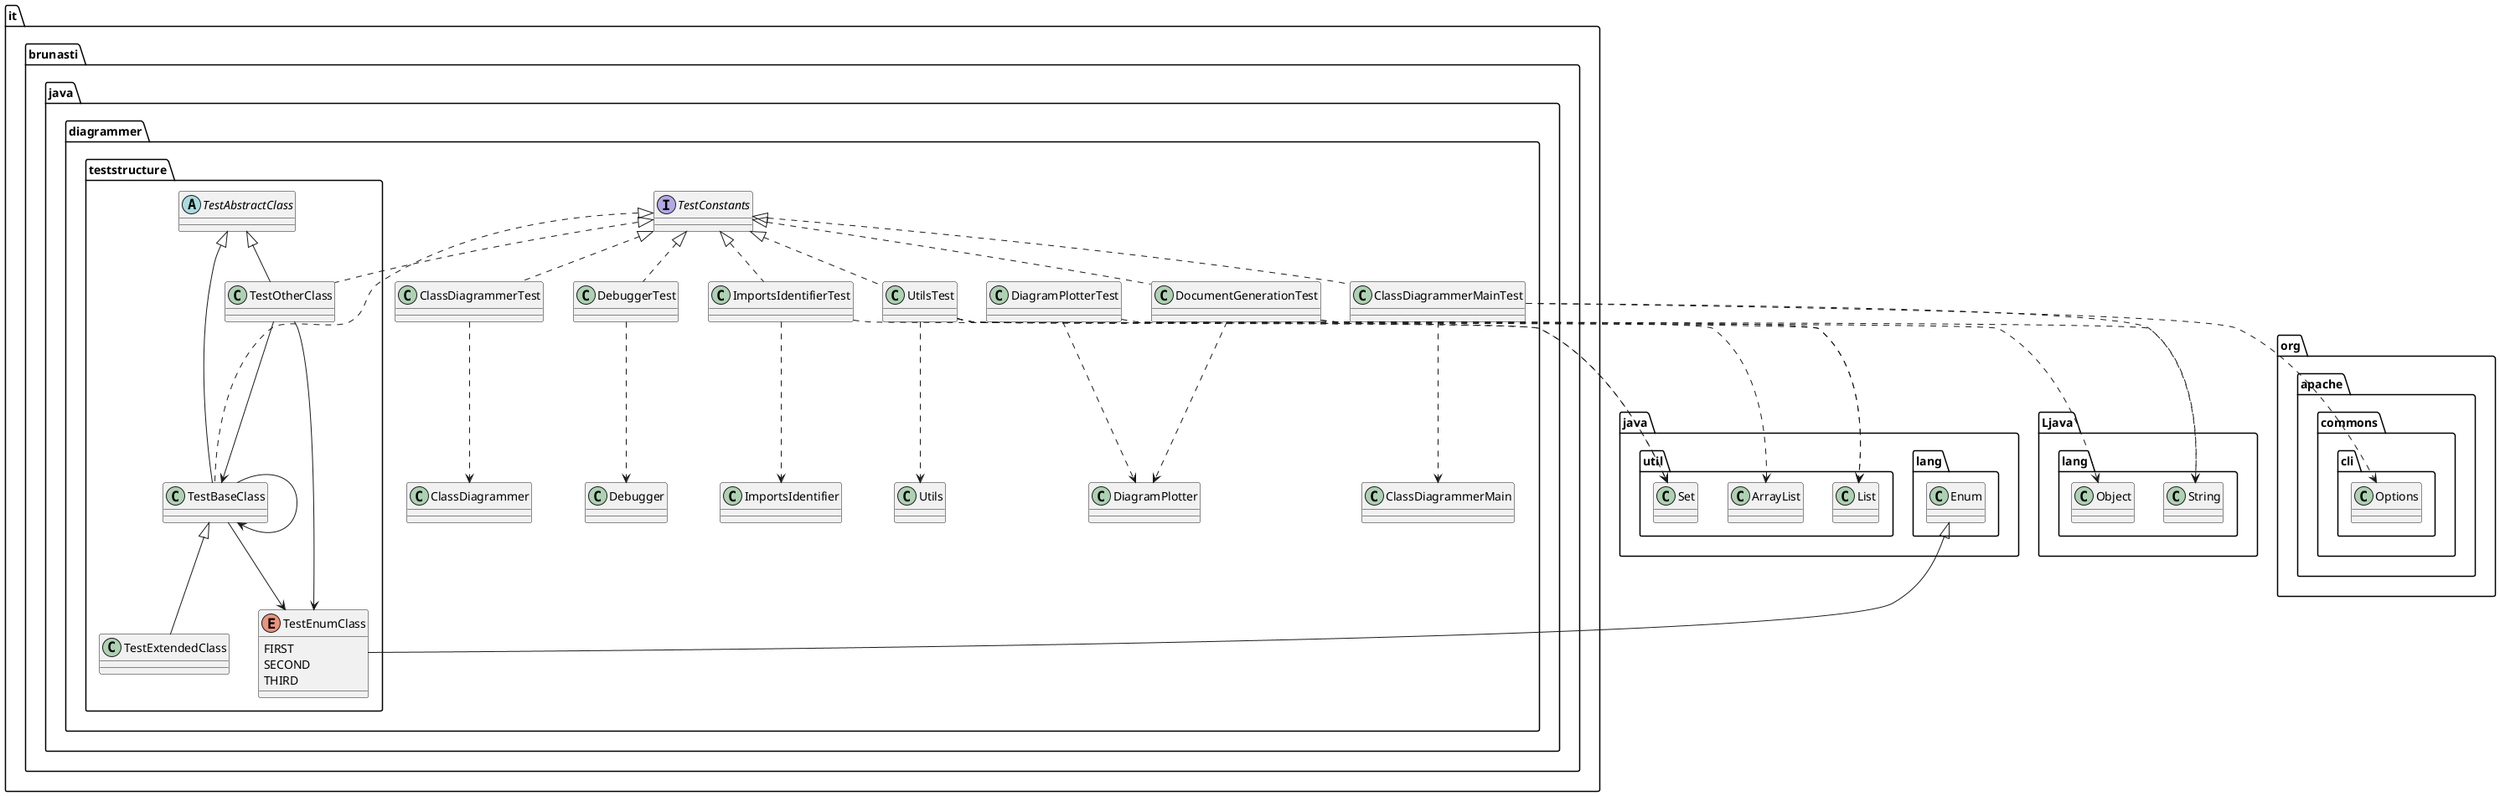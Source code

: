 @startuml
'https://plantuml.com/class-diagram

' GENERATE CLASS DIAGRAM ===========
' Generator       : it.brunasti.java.diagrammer.ClassDiagrammer
' Path            : [./target/test-classes]
' Configuration   : []
' Generated at    : Tue Apr 23 13:54:33 CEST 2024



' CLASSES =======
class it.brunasti.java.diagrammer.ClassDiagrammerTest
class it.brunasti.java.diagrammer.UtilsTest
interface it.brunasti.java.diagrammer.TestConstants
class it.brunasti.java.diagrammer.ImportsIdentifierTest
class it.brunasti.java.diagrammer.teststructure.TestExtendedClass
class it.brunasti.java.diagrammer.teststructure.TestOtherClass
class it.brunasti.java.diagrammer.DocumentGenerationTest
class it.brunasti.java.diagrammer.DiagramPlotterTest
abstract it.brunasti.java.diagrammer.teststructure.TestAbstractClass
class it.brunasti.java.diagrammer.teststructure.TestBaseClass
enum it.brunasti.java.diagrammer.teststructure.TestEnumClass{
  FIRST
  SECOND
  THIRD
}
class it.brunasti.java.diagrammer.ClassDiagrammerMainTest
class it.brunasti.java.diagrammer.DebuggerTest

' INHERITANCES =======
it.brunasti.java.diagrammer.teststructure.TestBaseClass <|-- it.brunasti.java.diagrammer.teststructure.TestExtendedClass
it.brunasti.java.diagrammer.teststructure.TestAbstractClass <|-- it.brunasti.java.diagrammer.teststructure.TestOtherClass
it.brunasti.java.diagrammer.teststructure.TestAbstractClass <|-- it.brunasti.java.diagrammer.teststructure.TestBaseClass
java.lang.Enum <|-- it.brunasti.java.diagrammer.teststructure.TestEnumClass

' IMPLEMENT INTERFACE =======
it.brunasti.java.diagrammer.TestConstants <|.. it.brunasti.java.diagrammer.ClassDiagrammerTest
it.brunasti.java.diagrammer.TestConstants <|.. it.brunasti.java.diagrammer.UtilsTest
it.brunasti.java.diagrammer.TestConstants <|.. it.brunasti.java.diagrammer.ImportsIdentifierTest
it.brunasti.java.diagrammer.TestConstants <|.. it.brunasti.java.diagrammer.teststructure.TestOtherClass
it.brunasti.java.diagrammer.TestConstants <|.. it.brunasti.java.diagrammer.DocumentGenerationTest
it.brunasti.java.diagrammer.TestConstants <|.. it.brunasti.java.diagrammer.teststructure.TestBaseClass
it.brunasti.java.diagrammer.TestConstants <|.. it.brunasti.java.diagrammer.ClassDiagrammerMainTest
it.brunasti.java.diagrammer.TestConstants <|.. it.brunasti.java.diagrammer.DebuggerTest

' FIELDS =======
it.brunasti.java.diagrammer.teststructure.TestOtherClass --> it.brunasti.java.diagrammer.teststructure.TestBaseClass
it.brunasti.java.diagrammer.teststructure.TestOtherClass --> it.brunasti.java.diagrammer.teststructure.TestEnumClass
it.brunasti.java.diagrammer.teststructure.TestBaseClass --> it.brunasti.java.diagrammer.teststructure.TestBaseClass
it.brunasti.java.diagrammer.teststructure.TestBaseClass --> it.brunasti.java.diagrammer.teststructure.TestEnumClass

' USES =======
it.brunasti.java.diagrammer.ClassDiagrammerTest ..> it.brunasti.java.diagrammer.ClassDiagrammer
it.brunasti.java.diagrammer.UtilsTest ..> it.brunasti.java.diagrammer.Utils
it.brunasti.java.diagrammer.UtilsTest ..> java.util.Set
it.brunasti.java.diagrammer.UtilsTest ..> java.util.ArrayList
it.brunasti.java.diagrammer.UtilsTest ..> Ljava.lang.Object
it.brunasti.java.diagrammer.ImportsIdentifierTest ..> java.util.Set
it.brunasti.java.diagrammer.ImportsIdentifierTest ..> it.brunasti.java.diagrammer.ImportsIdentifier
it.brunasti.java.diagrammer.DocumentGenerationTest ..> Ljava.lang.String
it.brunasti.java.diagrammer.DocumentGenerationTest ..> java.util.List
it.brunasti.java.diagrammer.DocumentGenerationTest ..> it.brunasti.java.diagrammer.DiagramPlotter
it.brunasti.java.diagrammer.DiagramPlotterTest ..> java.util.List
it.brunasti.java.diagrammer.DiagramPlotterTest ..> it.brunasti.java.diagrammer.DiagramPlotter
it.brunasti.java.diagrammer.ClassDiagrammerMainTest ..> it.brunasti.java.diagrammer.ClassDiagrammerMain
it.brunasti.java.diagrammer.ClassDiagrammerMainTest ..> Ljava.lang.String
it.brunasti.java.diagrammer.ClassDiagrammerMainTest ..> org.apache.commons.cli.Options
it.brunasti.java.diagrammer.DebuggerTest ..> it.brunasti.java.diagrammer.Debugger

' IMPORTS =======
' Java Files Path : 


@enduml
